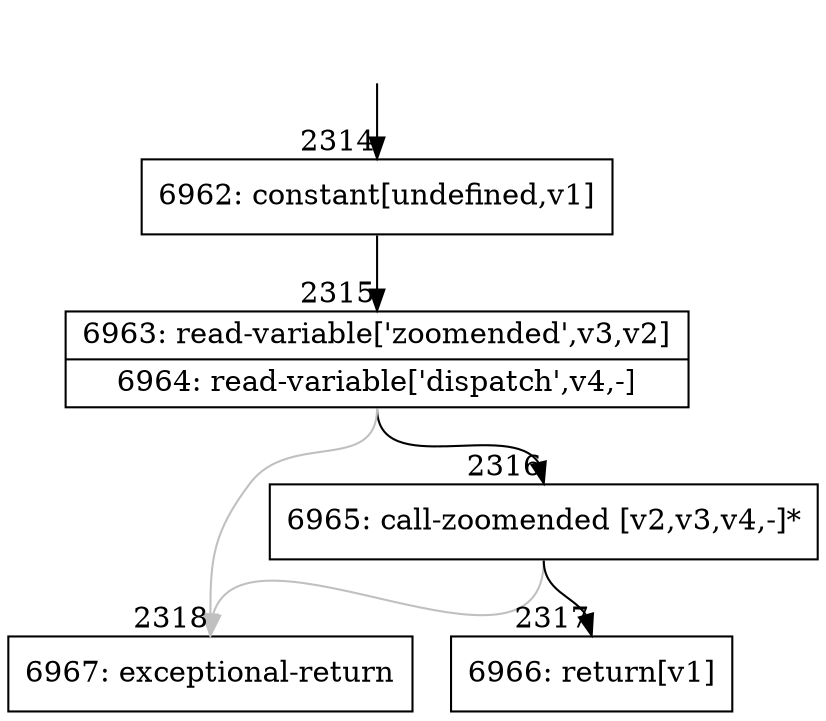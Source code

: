 digraph {
rankdir="TD"
BB_entry227[shape=none,label=""];
BB_entry227 -> BB2314 [tailport=s, headport=n, headlabel="    2314"]
BB2314 [shape=record label="{6962: constant[undefined,v1]}" ] 
BB2314 -> BB2315 [tailport=s, headport=n, headlabel="      2315"]
BB2315 [shape=record label="{6963: read-variable['zoomended',v3,v2]|6964: read-variable['dispatch',v4,-]}" ] 
BB2315 -> BB2316 [tailport=s, headport=n, headlabel="      2316"]
BB2315 -> BB2318 [tailport=s, headport=n, color=gray, headlabel="      2318"]
BB2316 [shape=record label="{6965: call-zoomended [v2,v3,v4,-]*}" ] 
BB2316 -> BB2317 [tailport=s, headport=n, headlabel="      2317"]
BB2316 -> BB2318 [tailport=s, headport=n, color=gray]
BB2317 [shape=record label="{6966: return[v1]}" ] 
BB2318 [shape=record label="{6967: exceptional-return}" ] 
//#$~ 1344
}
